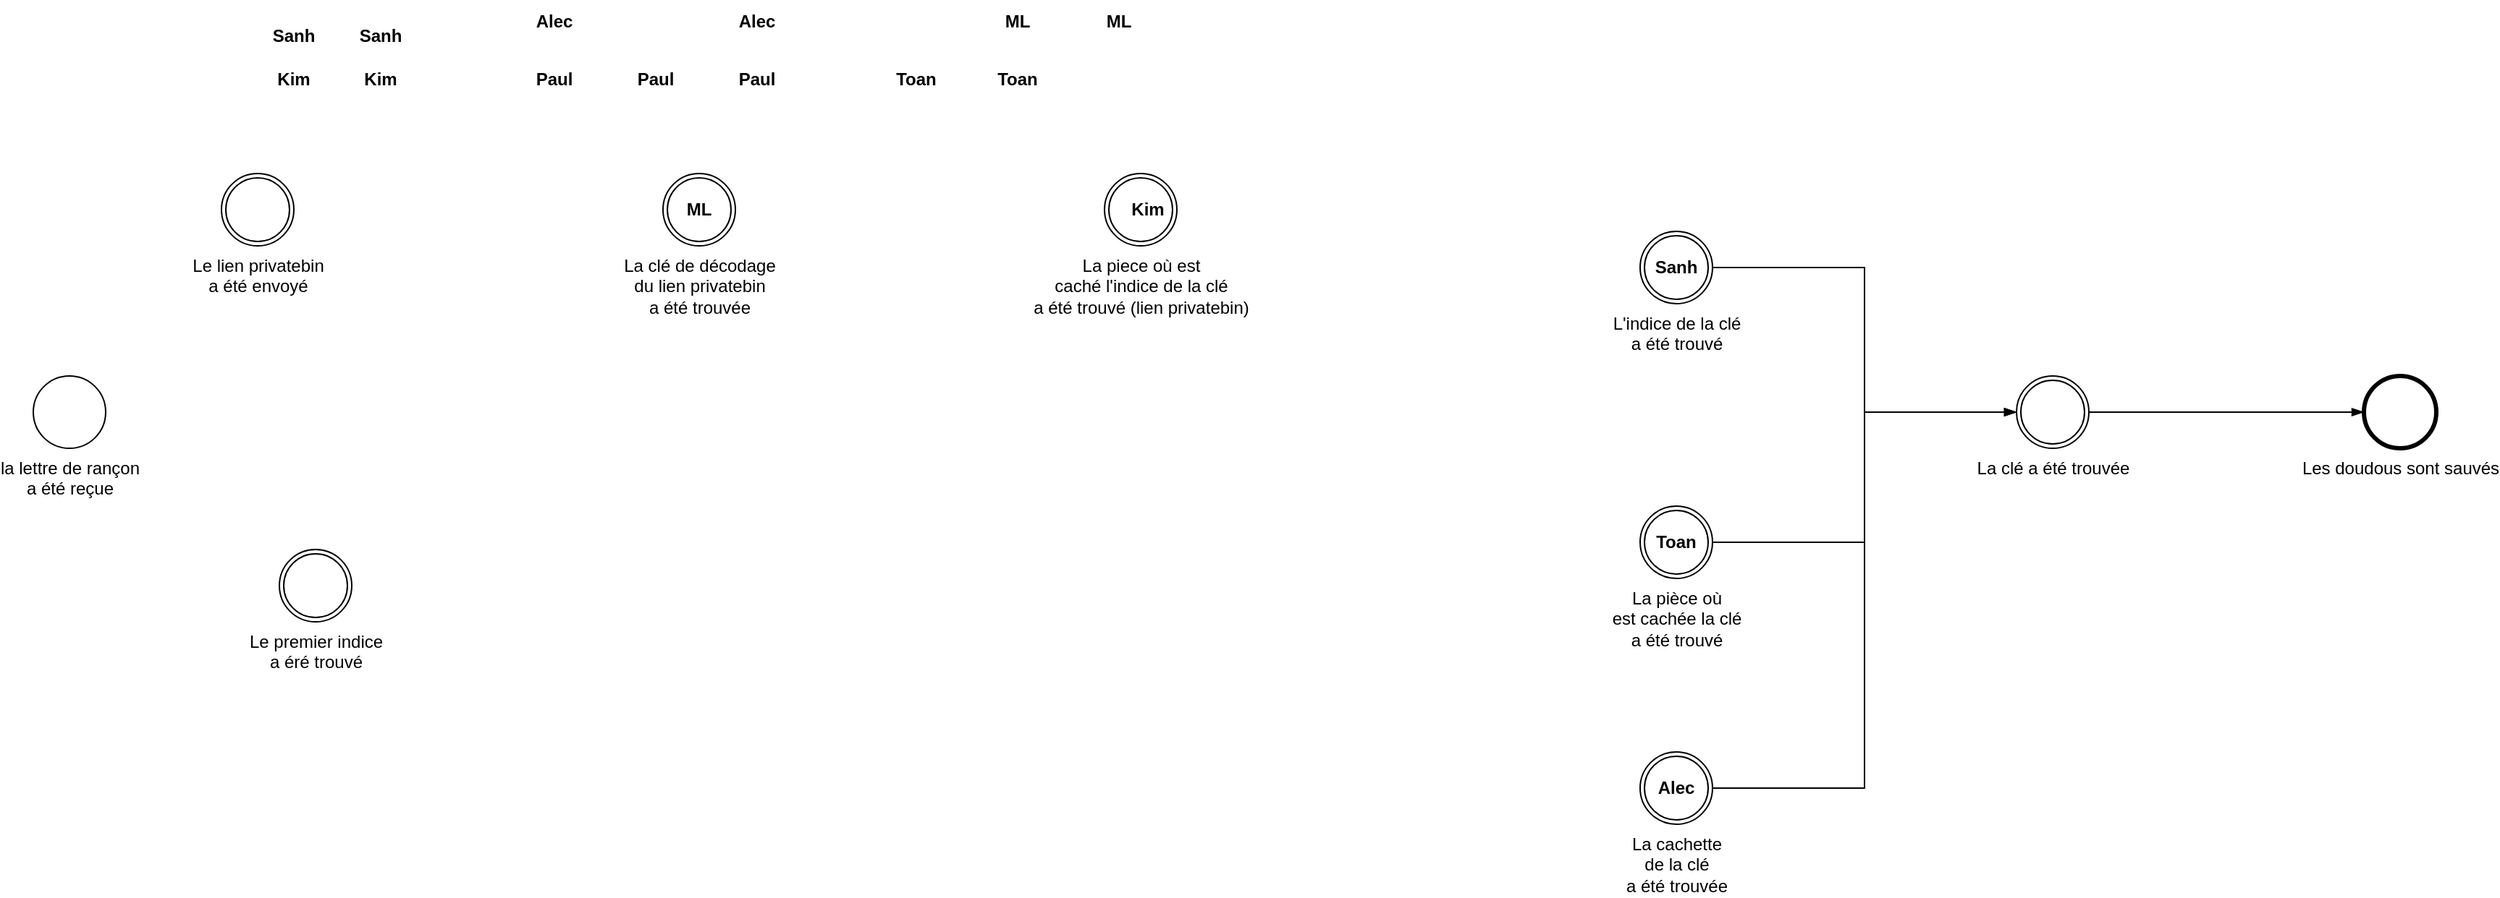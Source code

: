 <mxfile version="24.3.1" type="github" pages="2">
  <diagram name="Page-1" id="56jJ4mULuAshoVcfb5Au">
    <mxGraphModel dx="3030" dy="766" grid="1" gridSize="10" guides="1" tooltips="1" connect="1" arrows="1" fold="1" page="1" pageScale="1" pageWidth="827" pageHeight="1169" math="0" shadow="0">
      <root>
        <mxCell id="0" />
        <mxCell id="1" parent="0" />
        <mxCell id="DufB9v2PLbnMu2Wz0L8B-1" value="Les doudous sont sauvés" style="points=[[0.145,0.145,0],[0.5,0,0],[0.855,0.145,0],[1,0.5,0],[0.855,0.855,0],[0.5,1,0],[0.145,0.855,0],[0,0.5,0]];shape=mxgraph.bpmn.event;html=1;verticalLabelPosition=bottom;labelBackgroundColor=#ffffff;verticalAlign=top;align=center;perimeter=ellipsePerimeter;outlineConnect=0;aspect=fixed;outline=end;symbol=terminate2;" parent="1" vertex="1">
          <mxGeometry x="680" y="310" width="50" height="50" as="geometry" />
        </mxCell>
        <mxCell id="DufB9v2PLbnMu2Wz0L8B-2" value="La clé a été trouvée" style="points=[[0.145,0.145,0],[0.5,0,0],[0.855,0.145,0],[1,0.5,0],[0.855,0.855,0],[0.5,1,0],[0.145,0.855,0],[0,0.5,0]];shape=mxgraph.bpmn.event;html=1;verticalLabelPosition=bottom;labelBackgroundColor=#ffffff;verticalAlign=top;align=center;perimeter=ellipsePerimeter;outlineConnect=0;aspect=fixed;outline=throwing;symbol=general;" parent="1" vertex="1">
          <mxGeometry x="440" y="310" width="50" height="50" as="geometry" />
        </mxCell>
        <mxCell id="DufB9v2PLbnMu2Wz0L8B-3" value="" style="edgeStyle=elbowEdgeStyle;fontSize=12;html=1;endArrow=blockThin;endFill=1;rounded=0;entryX=0;entryY=0.5;entryDx=0;entryDy=0;entryPerimeter=0;exitX=1;exitY=0.5;exitDx=0;exitDy=0;exitPerimeter=0;" parent="1" source="DufB9v2PLbnMu2Wz0L8B-2" target="DufB9v2PLbnMu2Wz0L8B-1" edge="1">
          <mxGeometry width="160" relative="1" as="geometry">
            <mxPoint x="330" y="400" as="sourcePoint" />
            <mxPoint x="490" y="400" as="targetPoint" />
          </mxGeometry>
        </mxCell>
        <mxCell id="DufB9v2PLbnMu2Wz0L8B-4" value="&lt;div&gt;L&#39;indice de la clé&lt;/div&gt;&lt;div&gt;a été trouvé&lt;br&gt;&lt;/div&gt;" style="points=[[0.145,0.145,0],[0.5,0,0],[0.855,0.145,0],[1,0.5,0],[0.855,0.855,0],[0.5,1,0],[0.145,0.855,0],[0,0.5,0]];shape=mxgraph.bpmn.event;html=1;verticalLabelPosition=bottom;labelBackgroundColor=#ffffff;verticalAlign=top;align=center;perimeter=ellipsePerimeter;outlineConnect=0;aspect=fixed;outline=throwing;symbol=general;" parent="1" vertex="1">
          <mxGeometry x="180" y="210" width="50" height="50" as="geometry" />
        </mxCell>
        <mxCell id="DufB9v2PLbnMu2Wz0L8B-5" value="&lt;div&gt;La pièce où&lt;/div&gt;&lt;div&gt;est cachée la clé&lt;/div&gt;&lt;div&gt;a été trouvé&lt;br&gt;&lt;/div&gt;" style="points=[[0.145,0.145,0],[0.5,0,0],[0.855,0.145,0],[1,0.5,0],[0.855,0.855,0],[0.5,1,0],[0.145,0.855,0],[0,0.5,0]];shape=mxgraph.bpmn.event;html=1;verticalLabelPosition=bottom;labelBackgroundColor=#ffffff;verticalAlign=top;align=center;perimeter=ellipsePerimeter;outlineConnect=0;aspect=fixed;outline=throwing;symbol=general;" parent="1" vertex="1">
          <mxGeometry x="180" y="400" width="50" height="50" as="geometry" />
        </mxCell>
        <mxCell id="DufB9v2PLbnMu2Wz0L8B-6" value="" style="edgeStyle=elbowEdgeStyle;fontSize=12;html=1;endArrow=blockThin;endFill=1;rounded=0;entryX=0;entryY=0.5;entryDx=0;entryDy=0;entryPerimeter=0;" parent="1" source="DufB9v2PLbnMu2Wz0L8B-5" target="DufB9v2PLbnMu2Wz0L8B-2" edge="1">
          <mxGeometry width="160" relative="1" as="geometry">
            <mxPoint x="330" y="400" as="sourcePoint" />
            <mxPoint x="490" y="400" as="targetPoint" />
          </mxGeometry>
        </mxCell>
        <mxCell id="DufB9v2PLbnMu2Wz0L8B-7" value="" style="edgeStyle=elbowEdgeStyle;fontSize=12;html=1;endArrow=blockThin;endFill=1;rounded=0;exitX=1;exitY=0.5;exitDx=0;exitDy=0;exitPerimeter=0;entryX=0;entryY=0.5;entryDx=0;entryDy=0;entryPerimeter=0;" parent="1" source="DufB9v2PLbnMu2Wz0L8B-4" target="DufB9v2PLbnMu2Wz0L8B-2" edge="1">
          <mxGeometry width="160" relative="1" as="geometry">
            <mxPoint x="330" y="400" as="sourcePoint" />
            <mxPoint x="490" y="400" as="targetPoint" />
          </mxGeometry>
        </mxCell>
        <mxCell id="DufB9v2PLbnMu2Wz0L8B-8" value="&lt;div&gt;la lettre de rançon&lt;/div&gt;&lt;div&gt;a été reçue&lt;br&gt;&lt;/div&gt;" style="points=[[0.145,0.145,0],[0.5,0,0],[0.855,0.145,0],[1,0.5,0],[0.855,0.855,0],[0.5,1,0],[0.145,0.855,0],[0,0.5,0]];shape=mxgraph.bpmn.event;html=1;verticalLabelPosition=bottom;labelBackgroundColor=#ffffff;verticalAlign=top;align=center;perimeter=ellipsePerimeter;outlineConnect=0;aspect=fixed;outline=standard;symbol=general;" parent="1" vertex="1">
          <mxGeometry x="-930" y="310" width="50" height="50" as="geometry" />
        </mxCell>
        <mxCell id="DufB9v2PLbnMu2Wz0L8B-9" value="&lt;div&gt;Le lien privatebin&lt;/div&gt;&lt;div&gt;a été envoyé&lt;br&gt;&lt;/div&gt;" style="points=[[0.145,0.145,0],[0.5,0,0],[0.855,0.145,0],[1,0.5,0],[0.855,0.855,0],[0.5,1,0],[0.145,0.855,0],[0,0.5,0]];shape=mxgraph.bpmn.event;html=1;verticalLabelPosition=bottom;labelBackgroundColor=#ffffff;verticalAlign=top;align=center;perimeter=ellipsePerimeter;outlineConnect=0;aspect=fixed;outline=throwing;symbol=general;" parent="1" vertex="1">
          <mxGeometry x="-800" y="170" width="50" height="50" as="geometry" />
        </mxCell>
        <mxCell id="DufB9v2PLbnMu2Wz0L8B-10" value="&lt;div&gt;Le premier indice&lt;/div&gt;&lt;div&gt;a éré trouvé&lt;br&gt;&lt;/div&gt;" style="points=[[0.145,0.145,0],[0.5,0,0],[0.855,0.145,0],[1,0.5,0],[0.855,0.855,0],[0.5,1,0],[0.145,0.855,0],[0,0.5,0]];shape=mxgraph.bpmn.event;html=1;verticalLabelPosition=bottom;labelBackgroundColor=#ffffff;verticalAlign=top;align=center;perimeter=ellipsePerimeter;outlineConnect=0;aspect=fixed;outline=throwing;symbol=general;" parent="1" vertex="1">
          <mxGeometry x="-760" y="430" width="50" height="50" as="geometry" />
        </mxCell>
        <mxCell id="DufB9v2PLbnMu2Wz0L8B-11" value="&lt;div&gt;La cachette&lt;/div&gt;&lt;div&gt;de la clé&lt;/div&gt;&lt;div&gt;a été trouvée&lt;br&gt;&lt;/div&gt;" style="points=[[0.145,0.145,0],[0.5,0,0],[0.855,0.145,0],[1,0.5,0],[0.855,0.855,0],[0.5,1,0],[0.145,0.855,0],[0,0.5,0]];shape=mxgraph.bpmn.event;html=1;verticalLabelPosition=bottom;labelBackgroundColor=#ffffff;verticalAlign=top;align=center;perimeter=ellipsePerimeter;outlineConnect=0;aspect=fixed;outline=throwing;symbol=general;" parent="1" vertex="1">
          <mxGeometry x="180" y="570" width="50" height="50" as="geometry" />
        </mxCell>
        <mxCell id="DufB9v2PLbnMu2Wz0L8B-14" value="Sanh" style="text;html=1;strokeColor=none;fillColor=none;align=center;verticalAlign=middle;whiteSpace=wrap;rounded=0;fontStyle=1" parent="1" vertex="1">
          <mxGeometry x="175" y="220" width="60" height="30" as="geometry" />
        </mxCell>
        <mxCell id="DufB9v2PLbnMu2Wz0L8B-15" value="Sanh" style="text;html=1;strokeColor=none;fillColor=none;align=center;verticalAlign=middle;whiteSpace=wrap;rounded=0;fontStyle=1" parent="1" vertex="1">
          <mxGeometry x="-780" y="60" width="60" height="30" as="geometry" />
        </mxCell>
        <mxCell id="DufB9v2PLbnMu2Wz0L8B-16" value="Sanh" style="text;html=1;strokeColor=none;fillColor=none;align=center;verticalAlign=middle;whiteSpace=wrap;rounded=0;fontStyle=1" parent="1" vertex="1">
          <mxGeometry x="-720" y="60" width="60" height="30" as="geometry" />
        </mxCell>
        <mxCell id="DufB9v2PLbnMu2Wz0L8B-18" value="Kim" style="text;html=1;strokeColor=none;fillColor=none;align=center;verticalAlign=middle;whiteSpace=wrap;rounded=0;fontStyle=1" parent="1" vertex="1">
          <mxGeometry x="-780" y="90" width="60" height="30" as="geometry" />
        </mxCell>
        <mxCell id="DufB9v2PLbnMu2Wz0L8B-19" value="Kim" style="text;html=1;strokeColor=none;fillColor=none;align=center;verticalAlign=middle;whiteSpace=wrap;rounded=0;fontStyle=1" parent="1" vertex="1">
          <mxGeometry x="-720" y="90" width="60" height="30" as="geometry" />
        </mxCell>
        <mxCell id="DufB9v2PLbnMu2Wz0L8B-20" value="Alec" style="text;html=1;strokeColor=none;fillColor=none;align=center;verticalAlign=middle;whiteSpace=wrap;rounded=0;fontStyle=1" parent="1" vertex="1">
          <mxGeometry x="-600" y="50" width="60" height="30" as="geometry" />
        </mxCell>
        <mxCell id="DufB9v2PLbnMu2Wz0L8B-21" value="Alec" style="text;html=1;strokeColor=none;fillColor=none;align=center;verticalAlign=middle;whiteSpace=wrap;rounded=0;fontStyle=1" parent="1" vertex="1">
          <mxGeometry x="175" y="580" width="60" height="30" as="geometry" />
        </mxCell>
        <mxCell id="DufB9v2PLbnMu2Wz0L8B-22" value="Alec" style="text;html=1;strokeColor=none;fillColor=none;align=center;verticalAlign=middle;whiteSpace=wrap;rounded=0;fontStyle=1" parent="1" vertex="1">
          <mxGeometry x="-460" y="50" width="60" height="30" as="geometry" />
        </mxCell>
        <mxCell id="DufB9v2PLbnMu2Wz0L8B-23" value="Paul" style="text;html=1;strokeColor=none;fillColor=none;align=center;verticalAlign=middle;whiteSpace=wrap;rounded=0;fontStyle=1" parent="1" vertex="1">
          <mxGeometry x="-600" y="90" width="60" height="30" as="geometry" />
        </mxCell>
        <mxCell id="DufB9v2PLbnMu2Wz0L8B-24" value="Paul" style="text;html=1;strokeColor=none;fillColor=none;align=center;verticalAlign=middle;whiteSpace=wrap;rounded=0;fontStyle=1" parent="1" vertex="1">
          <mxGeometry x="-530" y="90" width="60" height="30" as="geometry" />
        </mxCell>
        <mxCell id="DufB9v2PLbnMu2Wz0L8B-25" value="Paul" style="text;html=1;strokeColor=none;fillColor=none;align=center;verticalAlign=middle;whiteSpace=wrap;rounded=0;fontStyle=1" parent="1" vertex="1">
          <mxGeometry x="-460" y="90" width="60" height="30" as="geometry" />
        </mxCell>
        <mxCell id="DufB9v2PLbnMu2Wz0L8B-27" value="ML" style="text;html=1;strokeColor=none;fillColor=none;align=center;verticalAlign=middle;whiteSpace=wrap;rounded=0;fontStyle=1" parent="1" vertex="1">
          <mxGeometry x="-280" y="50" width="60" height="30" as="geometry" />
        </mxCell>
        <mxCell id="DufB9v2PLbnMu2Wz0L8B-28" value="ML" style="text;html=1;strokeColor=none;fillColor=none;align=center;verticalAlign=middle;whiteSpace=wrap;rounded=0;fontStyle=1" parent="1" vertex="1">
          <mxGeometry x="-210" y="50" width="60" height="30" as="geometry" />
        </mxCell>
        <mxCell id="DufB9v2PLbnMu2Wz0L8B-29" value="Toan" style="text;html=1;strokeColor=none;fillColor=none;align=center;verticalAlign=middle;whiteSpace=wrap;rounded=0;fontStyle=1" parent="1" vertex="1">
          <mxGeometry x="-350" y="90" width="60" height="30" as="geometry" />
        </mxCell>
        <mxCell id="DufB9v2PLbnMu2Wz0L8B-30" value="Toan" style="text;html=1;strokeColor=none;fillColor=none;align=center;verticalAlign=middle;whiteSpace=wrap;rounded=0;fontStyle=1" parent="1" vertex="1">
          <mxGeometry x="-280" y="90" width="60" height="30" as="geometry" />
        </mxCell>
        <mxCell id="DufB9v2PLbnMu2Wz0L8B-31" value="Toan" style="text;html=1;strokeColor=none;fillColor=none;align=center;verticalAlign=middle;whiteSpace=wrap;rounded=0;fontStyle=1" parent="1" vertex="1">
          <mxGeometry x="175" y="410" width="60" height="30" as="geometry" />
        </mxCell>
        <mxCell id="DufB9v2PLbnMu2Wz0L8B-32" value="" style="edgeStyle=elbowEdgeStyle;fontSize=12;html=1;endArrow=blockThin;endFill=1;rounded=0;entryX=0;entryY=0.5;entryDx=0;entryDy=0;entryPerimeter=0;exitX=1;exitY=0.5;exitDx=0;exitDy=0;exitPerimeter=0;" parent="1" source="DufB9v2PLbnMu2Wz0L8B-11" target="DufB9v2PLbnMu2Wz0L8B-2" edge="1">
          <mxGeometry width="160" relative="1" as="geometry">
            <mxPoint x="-300" y="360" as="sourcePoint" />
            <mxPoint x="-140" y="360" as="targetPoint" />
          </mxGeometry>
        </mxCell>
        <mxCell id="DufB9v2PLbnMu2Wz0L8B-35" value="" style="group" parent="1" vertex="1" connectable="0">
          <mxGeometry x="-500" y="170" width="60" height="50" as="geometry" />
        </mxCell>
        <mxCell id="DufB9v2PLbnMu2Wz0L8B-33" value="&lt;div&gt;La clé de décodage&lt;/div&gt;&lt;div&gt;du lien privatebin&lt;/div&gt;&lt;div&gt;a été trouvée&lt;br&gt;&lt;/div&gt;" style="points=[[0.145,0.145,0],[0.5,0,0],[0.855,0.145,0],[1,0.5,0],[0.855,0.855,0],[0.5,1,0],[0.145,0.855,0],[0,0.5,0]];shape=mxgraph.bpmn.event;html=1;verticalLabelPosition=bottom;labelBackgroundColor=#ffffff;verticalAlign=top;align=center;perimeter=ellipsePerimeter;outlineConnect=0;aspect=fixed;outline=throwing;symbol=general;" parent="DufB9v2PLbnMu2Wz0L8B-35" vertex="1">
          <mxGeometry x="5" width="50" height="50" as="geometry" />
        </mxCell>
        <mxCell id="DufB9v2PLbnMu2Wz0L8B-26" value="ML" style="text;html=1;strokeColor=none;fillColor=none;align=center;verticalAlign=middle;whiteSpace=wrap;rounded=0;fontStyle=1" parent="DufB9v2PLbnMu2Wz0L8B-35" vertex="1">
          <mxGeometry y="10" width="60" height="30" as="geometry" />
        </mxCell>
        <mxCell id="DufB9v2PLbnMu2Wz0L8B-36" value="" style="group" parent="1" vertex="1" connectable="0">
          <mxGeometry x="-190" y="170" width="60" height="50" as="geometry" />
        </mxCell>
        <mxCell id="DufB9v2PLbnMu2Wz0L8B-34" value="&lt;div&gt;La piece où est &lt;br&gt;&lt;/div&gt;&lt;div&gt;caché l&#39;indice de la clé&lt;/div&gt;&lt;div&gt;a été trouvé (lien privatebin)&lt;br&gt;&lt;/div&gt;" style="points=[[0.145,0.145,0],[0.5,0,0],[0.855,0.145,0],[1,0.5,0],[0.855,0.855,0],[0.5,1,0],[0.145,0.855,0],[0,0.5,0]];shape=mxgraph.bpmn.event;html=1;verticalLabelPosition=bottom;labelBackgroundColor=#ffffff;verticalAlign=top;align=center;perimeter=ellipsePerimeter;outlineConnect=0;aspect=fixed;outline=throwing;symbol=general;" parent="DufB9v2PLbnMu2Wz0L8B-36" vertex="1">
          <mxGeometry width="50" height="50" as="geometry" />
        </mxCell>
        <mxCell id="DufB9v2PLbnMu2Wz0L8B-17" value="Kim" style="text;html=1;strokeColor=none;fillColor=none;align=center;verticalAlign=middle;whiteSpace=wrap;rounded=0;fontStyle=1" parent="DufB9v2PLbnMu2Wz0L8B-36" vertex="1">
          <mxGeometry y="10" width="60" height="30" as="geometry" />
        </mxCell>
      </root>
    </mxGraphModel>
  </diagram>
  <diagram id="BOYZAtCJnh118-DnvfDe" name="Page-2">
    <mxGraphModel dx="4316" dy="2190" grid="1" gridSize="10" guides="1" tooltips="1" connect="1" arrows="1" fold="1" page="1" pageScale="1" pageWidth="827" pageHeight="1169" math="0" shadow="0">
      <root>
        <mxCell id="0" />
        <mxCell id="1" parent="0" />
        <mxCell id="qZYsEFGh_4KWGAkuUd08-1" value="" style="group" parent="1" vertex="1" connectable="0">
          <mxGeometry x="-1640" y="180" width="260" height="150" as="geometry" />
        </mxCell>
        <mxCell id="qZYsEFGh_4KWGAkuUd08-2" value="" style="shape=internalStorage;whiteSpace=wrap;html=1;backgroundOutline=1;dx=100;dy=60;container=0;" parent="qZYsEFGh_4KWGAkuUd08-1" vertex="1">
          <mxGeometry width="260" height="150" as="geometry" />
        </mxCell>
        <mxCell id="qZYsEFGh_4KWGAkuUd08-3" value="l&#39;enveloppe de mission" style="text;html=1;strokeColor=none;fillColor=none;align=center;verticalAlign=middle;whiteSpace=wrap;rounded=0;container=0;" parent="qZYsEFGh_4KWGAkuUd08-1" vertex="1">
          <mxGeometry x="150" y="20" width="60" height="30" as="geometry" />
        </mxCell>
        <mxCell id="qZYsEFGh_4KWGAkuUd08-4" value="clé" style="text;html=1;strokeColor=none;fillColor=none;align=center;verticalAlign=middle;whiteSpace=wrap;rounded=0;container=0;fontColor=#999999;" parent="qZYsEFGh_4KWGAkuUd08-1" vertex="1">
          <mxGeometry x="20" y="20" width="60" height="30" as="geometry" />
        </mxCell>
        <mxCell id="qZYsEFGh_4KWGAkuUd08-5" value="boite aux lettres 12 allée de l&#39;orge" style="text;html=1;strokeColor=none;fillColor=none;align=center;verticalAlign=middle;whiteSpace=wrap;rounded=0;container=0;" parent="qZYsEFGh_4KWGAkuUd08-1" vertex="1">
          <mxGeometry x="20" y="90" width="60" height="30" as="geometry" />
        </mxCell>
        <mxCell id="qZYsEFGh_4KWGAkuUd08-6" value="épreuve" style="text;html=1;strokeColor=none;fillColor=none;align=center;verticalAlign=middle;whiteSpace=wrap;rounded=0;container=0;fontSize=11;fontColor=#999999;" parent="qZYsEFGh_4KWGAkuUd08-1" vertex="1">
          <mxGeometry x="120" y="80" width="120" height="50" as="geometry" />
        </mxCell>
        <mxCell id="qZYsEFGh_4KWGAkuUd08-7" value="" style="group" parent="1" vertex="1" connectable="0">
          <mxGeometry x="-1230" y="260" width="260" height="150" as="geometry" />
        </mxCell>
        <mxCell id="qZYsEFGh_4KWGAkuUd08-8" value="" style="shape=internalStorage;whiteSpace=wrap;html=1;backgroundOutline=1;dx=100;dy=60;container=0;" parent="qZYsEFGh_4KWGAkuUd08-7" vertex="1">
          <mxGeometry width="260" height="150" as="geometry" />
        </mxCell>
        <mxCell id="qZYsEFGh_4KWGAkuUd08-9" value="la tasse cars dans la cuisine où est cachée l&#39;alphabet A + cryptex 2" style="text;html=1;strokeColor=none;fillColor=none;align=center;verticalAlign=middle;whiteSpace=wrap;rounded=0;container=0;" parent="qZYsEFGh_4KWGAkuUd08-7" vertex="1">
          <mxGeometry x="110" y="17" width="140" height="30" as="geometry" />
        </mxCell>
        <mxCell id="qZYsEFGh_4KWGAkuUd08-10" value="clé" style="text;html=1;strokeColor=none;fillColor=none;align=center;verticalAlign=middle;whiteSpace=wrap;rounded=0;container=0;fontColor=#999999;" parent="qZYsEFGh_4KWGAkuUd08-7" vertex="1">
          <mxGeometry x="20" y="20" width="60" height="30" as="geometry" />
        </mxCell>
        <mxCell id="qZYsEFGh_4KWGAkuUd08-11" value="enveloppe de mission" style="text;html=1;strokeColor=none;fillColor=none;align=center;verticalAlign=middle;whiteSpace=wrap;rounded=0;container=0;" parent="qZYsEFGh_4KWGAkuUd08-7" vertex="1">
          <mxGeometry x="20" y="90" width="60" height="30" as="geometry" />
        </mxCell>
        <mxCell id="qZYsEFGh_4KWGAkuUd08-12" value="coloriage à point" style="text;html=1;strokeColor=none;fillColor=none;align=center;verticalAlign=middle;whiteSpace=wrap;rounded=0;container=0;" parent="qZYsEFGh_4KWGAkuUd08-7" vertex="1">
          <mxGeometry x="150" y="90" width="60" height="30" as="geometry" />
        </mxCell>
        <mxCell id="qZYsEFGh_4KWGAkuUd08-13" value="" style="group" parent="1" vertex="1" connectable="0">
          <mxGeometry x="-1220" y="10" width="260" height="150" as="geometry" />
        </mxCell>
        <mxCell id="qZYsEFGh_4KWGAkuUd08-14" value="" style="shape=internalStorage;whiteSpace=wrap;html=1;backgroundOutline=1;dx=100;dy=60;container=0;" parent="qZYsEFGh_4KWGAkuUd08-13" vertex="1">
          <mxGeometry width="260" height="150" as="geometry" />
        </mxCell>
        <mxCell id="qZYsEFGh_4KWGAkuUd08-15" value="lettre du kidnappeur à ses complices + cryptex 1" style="text;html=1;strokeColor=none;fillColor=none;align=center;verticalAlign=middle;whiteSpace=wrap;rounded=0;container=0;" parent="qZYsEFGh_4KWGAkuUd08-13" vertex="1">
          <mxGeometry x="110" y="16" width="140" height="30" as="geometry" />
        </mxCell>
        <mxCell id="qZYsEFGh_4KWGAkuUd08-16" value="miroir" style="text;html=1;strokeColor=none;fillColor=none;align=center;verticalAlign=middle;whiteSpace=wrap;rounded=0;container=0;" parent="qZYsEFGh_4KWGAkuUd08-13" vertex="1">
          <mxGeometry x="20" y="20" width="60" height="30" as="geometry" />
        </mxCell>
        <mxCell id="qZYsEFGh_4KWGAkuUd08-17" value="enveloppe de mission" style="text;html=1;strokeColor=none;fillColor=none;align=center;verticalAlign=middle;whiteSpace=wrap;rounded=0;container=0;" parent="qZYsEFGh_4KWGAkuUd08-13" vertex="1">
          <mxGeometry x="20" y="90" width="60" height="30" as="geometry" />
        </mxCell>
        <mxCell id="qZYsEFGh_4KWGAkuUd08-18" value="lire dans le miroir" style="text;html=1;strokeColor=none;fillColor=none;align=center;verticalAlign=middle;whiteSpace=wrap;rounded=0;container=0;" parent="qZYsEFGh_4KWGAkuUd08-13" vertex="1">
          <mxGeometry x="150" y="90" width="60" height="30" as="geometry" />
        </mxCell>
        <mxCell id="qZYsEFGh_4KWGAkuUd08-19" value="" style="group" parent="1" vertex="1" connectable="0">
          <mxGeometry x="-745" y="450" width="260" height="150" as="geometry" />
        </mxCell>
        <mxCell id="qZYsEFGh_4KWGAkuUd08-20" value="" style="shape=internalStorage;whiteSpace=wrap;html=1;backgroundOutline=1;dx=100;dy=60;container=0;" parent="qZYsEFGh_4KWGAkuUd08-19" vertex="1">
          <mxGeometry width="260" height="150" as="geometry" />
        </mxCell>
        <mxCell id="qZYsEFGh_4KWGAkuUd08-21" value="la theière hippo où est caché le plan de l&#39;étage + une bougie" style="text;html=1;strokeColor=none;fillColor=none;align=center;verticalAlign=middle;whiteSpace=wrap;rounded=0;container=0;" parent="qZYsEFGh_4KWGAkuUd08-19" vertex="1">
          <mxGeometry x="110" y="16" width="130" height="30" as="geometry" />
        </mxCell>
        <mxCell id="qZYsEFGh_4KWGAkuUd08-22" value="alphabet A" style="text;html=1;strokeColor=none;fillColor=none;align=center;verticalAlign=middle;whiteSpace=wrap;rounded=0;container=0;" parent="qZYsEFGh_4KWGAkuUd08-19" vertex="1">
          <mxGeometry x="20" y="20" width="60" height="30" as="geometry" />
        </mxCell>
        <mxCell id="qZYsEFGh_4KWGAkuUd08-23" value="enveloppe de mission" style="text;html=1;strokeColor=none;fillColor=none;align=center;verticalAlign=middle;whiteSpace=wrap;rounded=0;container=0;" parent="qZYsEFGh_4KWGAkuUd08-19" vertex="1">
          <mxGeometry x="20" y="90" width="60" height="30" as="geometry" />
        </mxCell>
        <mxCell id="qZYsEFGh_4KWGAkuUd08-24" value="décoder puis déchiffrer la devinette" style="text;html=1;strokeColor=none;fillColor=none;align=center;verticalAlign=middle;whiteSpace=wrap;rounded=0;container=0;" parent="qZYsEFGh_4KWGAkuUd08-19" vertex="1">
          <mxGeometry x="120" y="90" width="120" height="30" as="geometry" />
        </mxCell>
        <mxCell id="qZYsEFGh_4KWGAkuUd08-25" value="" style="group" parent="1" vertex="1" connectable="0">
          <mxGeometry x="-250" y="300" width="260" height="150" as="geometry" />
        </mxCell>
        <mxCell id="qZYsEFGh_4KWGAkuUd08-26" value="" style="shape=internalStorage;whiteSpace=wrap;html=1;backgroundOutline=1;dx=100;dy=60;container=0;" parent="qZYsEFGh_4KWGAkuUd08-25" vertex="1">
          <mxGeometry width="260" height="150" as="geometry" />
        </mxCell>
        <mxCell id="qZYsEFGh_4KWGAkuUd08-27" value="cryptex" style="text;html=1;strokeColor=none;fillColor=none;align=center;verticalAlign=middle;whiteSpace=wrap;rounded=0;container=0;" parent="qZYsEFGh_4KWGAkuUd08-25" vertex="1">
          <mxGeometry x="150" y="20" width="60" height="30" as="geometry" />
        </mxCell>
        <mxCell id="qZYsEFGh_4KWGAkuUd08-28" value="clé" style="text;html=1;strokeColor=none;fillColor=none;align=center;verticalAlign=middle;whiteSpace=wrap;rounded=0;container=0;fontColor=#999999;" parent="qZYsEFGh_4KWGAkuUd08-25" vertex="1">
          <mxGeometry x="20" y="20" width="60" height="30" as="geometry" />
        </mxCell>
        <mxCell id="qZYsEFGh_4KWGAkuUd08-29" value="placard à l&#39;étage" style="text;html=1;strokeColor=none;fillColor=none;align=center;verticalAlign=middle;whiteSpace=wrap;rounded=0;container=0;" parent="qZYsEFGh_4KWGAkuUd08-25" vertex="1">
          <mxGeometry x="20" y="90" width="60" height="30" as="geometry" />
        </mxCell>
        <mxCell id="qZYsEFGh_4KWGAkuUd08-30" value="révéler le plan en encre sympathique" style="text;html=1;strokeColor=none;fillColor=none;align=center;verticalAlign=middle;whiteSpace=wrap;rounded=0;container=0;" parent="qZYsEFGh_4KWGAkuUd08-25" vertex="1">
          <mxGeometry x="110" y="90" width="140" height="30" as="geometry" />
        </mxCell>
        <mxCell id="qZYsEFGh_4KWGAkuUd08-31" value="" style="group" parent="1" vertex="1" connectable="0">
          <mxGeometry x="1820" y="480" width="260" height="150" as="geometry" />
        </mxCell>
        <mxCell id="qZYsEFGh_4KWGAkuUd08-32" value="" style="shape=internalStorage;whiteSpace=wrap;html=1;backgroundOutline=1;dx=100;dy=60;container=0;" parent="qZYsEFGh_4KWGAkuUd08-31" vertex="1">
          <mxGeometry width="260" height="150" as="geometry" />
        </mxCell>
        <mxCell id="qZYsEFGh_4KWGAkuUd08-33" value="un message qui dit où est la prochaine cachette" style="text;html=1;strokeColor=none;fillColor=none;align=center;verticalAlign=middle;whiteSpace=wrap;rounded=0;container=0;" parent="qZYsEFGh_4KWGAkuUd08-31" vertex="1">
          <mxGeometry x="110" y="20" width="140" height="30" as="geometry" />
        </mxCell>
        <mxCell id="qZYsEFGh_4KWGAkuUd08-34" value="reconstituer le puzzle" style="text;html=1;strokeColor=none;fillColor=none;align=center;verticalAlign=middle;whiteSpace=wrap;rounded=0;container=0;" parent="qZYsEFGh_4KWGAkuUd08-31" vertex="1">
          <mxGeometry x="20" y="20" width="60" height="30" as="geometry" />
        </mxCell>
        <mxCell id="qZYsEFGh_4KWGAkuUd08-35" value="cachette" style="text;html=1;strokeColor=none;fillColor=none;align=center;verticalAlign=middle;whiteSpace=wrap;rounded=0;container=0;fontColor=#999999;" parent="qZYsEFGh_4KWGAkuUd08-31" vertex="1">
          <mxGeometry x="20" y="90" width="60" height="30" as="geometry" />
        </mxCell>
        <mxCell id="qZYsEFGh_4KWGAkuUd08-36" value="un puzzle avec un labyrinthe" style="text;html=1;strokeColor=none;fillColor=none;align=center;verticalAlign=middle;whiteSpace=wrap;rounded=0;container=0;" parent="qZYsEFGh_4KWGAkuUd08-31" vertex="1">
          <mxGeometry x="150" y="90" width="60" height="30" as="geometry" />
        </mxCell>
        <mxCell id="qZYsEFGh_4KWGAkuUd08-37" value="" style="group" parent="1" vertex="1" connectable="0">
          <mxGeometry x="1830" y="790" width="260" height="150" as="geometry" />
        </mxCell>
        <mxCell id="qZYsEFGh_4KWGAkuUd08-38" value="" style="shape=internalStorage;whiteSpace=wrap;html=1;backgroundOutline=1;dx=100;dy=60;container=0;" parent="qZYsEFGh_4KWGAkuUd08-37" vertex="1">
          <mxGeometry width="260" height="150" as="geometry" />
        </mxCell>
        <mxCell id="qZYsEFGh_4KWGAkuUd08-39" value="un message qui dit où est caché la clé" style="text;html=1;strokeColor=none;fillColor=none;align=center;verticalAlign=middle;whiteSpace=wrap;rounded=0;container=0;" parent="qZYsEFGh_4KWGAkuUd08-37" vertex="1">
          <mxGeometry x="110" y="20" width="140" height="30" as="geometry" />
        </mxCell>
        <mxCell id="qZYsEFGh_4KWGAkuUd08-40" value="clé" style="text;html=1;strokeColor=none;fillColor=none;align=center;verticalAlign=middle;whiteSpace=wrap;rounded=0;container=0;fontColor=#999999;" parent="qZYsEFGh_4KWGAkuUd08-37" vertex="1">
          <mxGeometry x="20" y="20" width="60" height="30" as="geometry" />
        </mxCell>
        <mxCell id="qZYsEFGh_4KWGAkuUd08-41" value="le moteur du silver champ" style="text;html=1;strokeColor=none;fillColor=none;align=center;verticalAlign=middle;whiteSpace=wrap;rounded=0;container=0;" parent="qZYsEFGh_4KWGAkuUd08-37" vertex="1">
          <mxGeometry x="20" y="90" width="60" height="30" as="geometry" />
        </mxCell>
        <mxCell id="qZYsEFGh_4KWGAkuUd08-42" value="épreuve" style="text;html=1;strokeColor=none;fillColor=none;align=center;verticalAlign=middle;whiteSpace=wrap;rounded=0;container=0;fontColor=#FF0000;" parent="qZYsEFGh_4KWGAkuUd08-37" vertex="1">
          <mxGeometry x="150" y="90" width="60" height="30" as="geometry" />
        </mxCell>
        <mxCell id="qZYsEFGh_4KWGAkuUd08-43" value="" style="group;fontColor=#000000;" parent="1" vertex="1" connectable="0">
          <mxGeometry x="2360" y="540" width="260" height="150" as="geometry" />
        </mxCell>
        <mxCell id="qZYsEFGh_4KWGAkuUd08-44" value="" style="shape=internalStorage;whiteSpace=wrap;html=1;backgroundOutline=1;dx=100;dy=60;container=0;" parent="qZYsEFGh_4KWGAkuUd08-43" vertex="1">
          <mxGeometry width="260" height="150" as="geometry" />
        </mxCell>
        <mxCell id="qZYsEFGh_4KWGAkuUd08-45" value="la clé du cadenas de la valise + début d&#39;une piste à suivre" style="text;html=1;strokeColor=none;fillColor=none;align=center;verticalAlign=middle;whiteSpace=wrap;rounded=0;container=0;" parent="qZYsEFGh_4KWGAkuUd08-43" vertex="1">
          <mxGeometry x="120" y="15" width="120" height="30" as="geometry" />
        </mxCell>
        <mxCell id="qZYsEFGh_4KWGAkuUd08-46" value="clé" style="text;html=1;strokeColor=none;fillColor=none;align=center;verticalAlign=middle;whiteSpace=wrap;rounded=0;container=0;fontColor=#999999;" parent="qZYsEFGh_4KWGAkuUd08-43" vertex="1">
          <mxGeometry x="20" y="20" width="60" height="30" as="geometry" />
        </mxCell>
        <mxCell id="qZYsEFGh_4KWGAkuUd08-47" value="un bocal dans la buanderie" style="text;html=1;strokeColor=none;fillColor=none;align=center;verticalAlign=middle;whiteSpace=wrap;rounded=0;container=0;" parent="qZYsEFGh_4KWGAkuUd08-43" vertex="1">
          <mxGeometry x="20" y="90" width="60" height="30" as="geometry" />
        </mxCell>
        <mxCell id="qZYsEFGh_4KWGAkuUd08-48" value="rassembler deux indices" style="text;html=1;strokeColor=none;fillColor=none;align=center;verticalAlign=middle;whiteSpace=wrap;rounded=0;container=0;" parent="qZYsEFGh_4KWGAkuUd08-43" vertex="1">
          <mxGeometry x="150" y="90" width="60" height="30" as="geometry" />
        </mxCell>
        <mxCell id="qZYsEFGh_4KWGAkuUd08-49" value="" style="group" parent="1" vertex="1" connectable="0">
          <mxGeometry x="-840" y="-440" width="260" height="150" as="geometry" />
        </mxCell>
        <mxCell id="qZYsEFGh_4KWGAkuUd08-50" value="" style="shape=internalStorage;whiteSpace=wrap;html=1;backgroundOutline=1;dx=100;dy=60;container=0;" parent="qZYsEFGh_4KWGAkuUd08-49" vertex="1">
          <mxGeometry width="260" height="150" as="geometry" />
        </mxCell>
        <mxCell id="qZYsEFGh_4KWGAkuUd08-51" value="cryptex 4" style="text;html=1;strokeColor=none;fillColor=none;align=center;verticalAlign=middle;whiteSpace=wrap;rounded=0;container=0;" parent="qZYsEFGh_4KWGAkuUd08-49" vertex="1">
          <mxGeometry x="150" y="20" width="60" height="30" as="geometry" />
        </mxCell>
        <mxCell id="qZYsEFGh_4KWGAkuUd08-52" value="clé" style="text;html=1;strokeColor=none;fillColor=none;align=center;verticalAlign=middle;whiteSpace=wrap;rounded=0;container=0;fontColor=#999999;" parent="qZYsEFGh_4KWGAkuUd08-49" vertex="1">
          <mxGeometry x="20" y="20" width="60" height="30" as="geometry" />
        </mxCell>
        <mxCell id="qZYsEFGh_4KWGAkuUd08-53" value="cachette" style="text;html=1;strokeColor=none;fillColor=none;align=center;verticalAlign=middle;whiteSpace=wrap;rounded=0;container=0;fontColor=#FF0000;" parent="qZYsEFGh_4KWGAkuUd08-49" vertex="1">
          <mxGeometry x="20" y="90" width="60" height="30" as="geometry" />
        </mxCell>
        <mxCell id="qZYsEFGh_4KWGAkuUd08-54" value="attrapper l&#39;araignée dans le pot" style="text;html=1;strokeColor=none;fillColor=none;align=center;verticalAlign=middle;whiteSpace=wrap;rounded=0;container=0;" parent="qZYsEFGh_4KWGAkuUd08-49" vertex="1">
          <mxGeometry x="150" y="90" width="60" height="30" as="geometry" />
        </mxCell>
        <mxCell id="qZYsEFGh_4KWGAkuUd08-55" value="" style="group" parent="1" vertex="1" connectable="0">
          <mxGeometry x="-840" y="-640" width="260" height="150" as="geometry" />
        </mxCell>
        <mxCell id="qZYsEFGh_4KWGAkuUd08-56" value="" style="shape=internalStorage;whiteSpace=wrap;html=1;backgroundOutline=1;dx=100;dy=60;container=0;" parent="qZYsEFGh_4KWGAkuUd08-55" vertex="1">
          <mxGeometry width="260" height="150" as="geometry" />
        </mxCell>
        <mxCell id="qZYsEFGh_4KWGAkuUd08-57" value="cryptex 5" style="text;html=1;strokeColor=none;fillColor=none;align=center;verticalAlign=middle;whiteSpace=wrap;rounded=0;container=0;" parent="qZYsEFGh_4KWGAkuUd08-55" vertex="1">
          <mxGeometry x="150" y="20" width="60" height="30" as="geometry" />
        </mxCell>
        <mxCell id="qZYsEFGh_4KWGAkuUd08-58" value="clé" style="text;html=1;strokeColor=none;fillColor=none;align=center;verticalAlign=middle;whiteSpace=wrap;rounded=0;container=0;" parent="qZYsEFGh_4KWGAkuUd08-55" vertex="1">
          <mxGeometry x="20" y="20" width="60" height="30" as="geometry" />
        </mxCell>
        <mxCell id="qZYsEFGh_4KWGAkuUd08-59" value="cachette" style="text;html=1;strokeColor=none;fillColor=none;align=center;verticalAlign=middle;whiteSpace=wrap;rounded=0;container=0;fontColor=#FF0000;" parent="qZYsEFGh_4KWGAkuUd08-55" vertex="1">
          <mxGeometry x="20" y="90" width="60" height="30" as="geometry" />
        </mxCell>
        <mxCell id="qZYsEFGh_4KWGAkuUd08-60" value="épreuve" style="text;html=1;strokeColor=none;fillColor=none;align=center;verticalAlign=middle;whiteSpace=wrap;rounded=0;container=0;fontColor=#FF0000;" parent="qZYsEFGh_4KWGAkuUd08-55" vertex="1">
          <mxGeometry x="150" y="90" width="60" height="30" as="geometry" />
        </mxCell>
        <mxCell id="qZYsEFGh_4KWGAkuUd08-61" value="" style="group" parent="1" vertex="1" connectable="0">
          <mxGeometry x="-840" y="-840" width="260" height="150" as="geometry" />
        </mxCell>
        <mxCell id="qZYsEFGh_4KWGAkuUd08-62" value="" style="shape=internalStorage;whiteSpace=wrap;html=1;backgroundOutline=1;dx=100;dy=60;container=0;" parent="qZYsEFGh_4KWGAkuUd08-61" vertex="1">
          <mxGeometry width="260" height="150" as="geometry" />
        </mxCell>
        <mxCell id="qZYsEFGh_4KWGAkuUd08-63" value="cryptex 6" style="text;html=1;strokeColor=none;fillColor=none;align=center;verticalAlign=middle;whiteSpace=wrap;rounded=0;container=0;" parent="qZYsEFGh_4KWGAkuUd08-61" vertex="1">
          <mxGeometry x="150" y="20" width="60" height="30" as="geometry" />
        </mxCell>
        <mxCell id="qZYsEFGh_4KWGAkuUd08-64" value="clé" style="text;html=1;strokeColor=none;fillColor=none;align=center;verticalAlign=middle;whiteSpace=wrap;rounded=0;container=0;" parent="qZYsEFGh_4KWGAkuUd08-61" vertex="1">
          <mxGeometry x="20" y="20" width="60" height="30" as="geometry" />
        </mxCell>
        <mxCell id="qZYsEFGh_4KWGAkuUd08-65" value="cachette" style="text;html=1;strokeColor=none;fillColor=none;align=center;verticalAlign=middle;whiteSpace=wrap;rounded=0;container=0;" parent="qZYsEFGh_4KWGAkuUd08-61" vertex="1">
          <mxGeometry x="20" y="90" width="60" height="30" as="geometry" />
        </mxCell>
        <mxCell id="qZYsEFGh_4KWGAkuUd08-66" value="épreuve" style="text;html=1;strokeColor=none;fillColor=none;align=center;verticalAlign=middle;whiteSpace=wrap;rounded=0;container=0;" parent="qZYsEFGh_4KWGAkuUd08-61" vertex="1">
          <mxGeometry x="150" y="90" width="60" height="30" as="geometry" />
        </mxCell>
        <mxCell id="qZYsEFGh_4KWGAkuUd08-67" value="" style="group;fillColor=#dae8fc;strokeColor=#6c8ebf;" parent="1" vertex="1" connectable="0">
          <mxGeometry x="500" y="230" width="260" height="150" as="geometry" />
        </mxCell>
        <mxCell id="qZYsEFGh_4KWGAkuUd08-68" value="" style="shape=internalStorage;whiteSpace=wrap;html=1;backgroundOutline=1;dx=100;dy=60;container=0;fillColor=#dae8fc;strokeColor=#6c8ebf;" parent="qZYsEFGh_4KWGAkuUd08-67" vertex="1">
          <mxGeometry width="260" height="150" as="geometry" />
        </mxCell>
        <mxCell id="qZYsEFGh_4KWGAkuUd08-69" value="récompense" style="text;html=1;strokeColor=none;fillColor=#dae8fc;align=center;verticalAlign=middle;whiteSpace=wrap;rounded=0;container=0;" parent="qZYsEFGh_4KWGAkuUd08-67" vertex="1">
          <mxGeometry x="150" y="20" width="60" height="30" as="geometry" />
        </mxCell>
        <mxCell id="qZYsEFGh_4KWGAkuUd08-70" value="clé" style="text;html=1;strokeColor=none;fillColor=#dae8fc;align=center;verticalAlign=middle;whiteSpace=wrap;rounded=0;container=0;" parent="qZYsEFGh_4KWGAkuUd08-67" vertex="1">
          <mxGeometry x="20" y="20" width="60" height="30" as="geometry" />
        </mxCell>
        <mxCell id="qZYsEFGh_4KWGAkuUd08-71" value="cachette" style="text;html=1;strokeColor=none;fillColor=#dae8fc;align=center;verticalAlign=middle;whiteSpace=wrap;rounded=0;container=0;" parent="qZYsEFGh_4KWGAkuUd08-67" vertex="1">
          <mxGeometry x="20" y="90" width="60" height="30" as="geometry" />
        </mxCell>
        <mxCell id="qZYsEFGh_4KWGAkuUd08-72" value="épreuve" style="text;html=1;strokeColor=none;fillColor=#dae8fc;align=center;verticalAlign=middle;whiteSpace=wrap;rounded=0;container=0;" parent="qZYsEFGh_4KWGAkuUd08-67" vertex="1">
          <mxGeometry x="150" y="90" width="60" height="30" as="geometry" />
        </mxCell>
        <mxCell id="qZYsEFGh_4KWGAkuUd08-73" value="" style="group;fontColor=#FF0000;" parent="1" vertex="1" connectable="0">
          <mxGeometry x="1490" y="-80" width="260" height="150" as="geometry" />
        </mxCell>
        <mxCell id="qZYsEFGh_4KWGAkuUd08-74" value="" style="shape=internalStorage;whiteSpace=wrap;html=1;backgroundOutline=1;dx=100;dy=60;container=0;" parent="qZYsEFGh_4KWGAkuUd08-73" vertex="1">
          <mxGeometry width="260" height="150" as="geometry" />
        </mxCell>
        <mxCell id="qZYsEFGh_4KWGAkuUd08-75" value="le puzzle à reconstituer" style="text;html=1;strokeColor=none;fillColor=none;align=center;verticalAlign=middle;whiteSpace=wrap;rounded=0;container=0;" parent="qZYsEFGh_4KWGAkuUd08-73" vertex="1">
          <mxGeometry x="150" y="20" width="60" height="30" as="geometry" />
        </mxCell>
        <mxCell id="qZYsEFGh_4KWGAkuUd08-76" value="alphabet B" style="text;html=1;strokeColor=none;fillColor=none;align=center;verticalAlign=middle;whiteSpace=wrap;rounded=0;container=0;fontColor=#000000;" parent="qZYsEFGh_4KWGAkuUd08-73" vertex="1">
          <mxGeometry x="20" y="20" width="60" height="30" as="geometry" />
        </mxCell>
        <mxCell id="qZYsEFGh_4KWGAkuUd08-77" value="le cryptex" style="text;html=1;strokeColor=none;fillColor=none;align=center;verticalAlign=middle;whiteSpace=wrap;rounded=0;container=0;fontColor=#000000;" parent="qZYsEFGh_4KWGAkuUd08-73" vertex="1">
          <mxGeometry x="20" y="90" width="60" height="30" as="geometry" />
        </mxCell>
        <mxCell id="qZYsEFGh_4KWGAkuUd08-78" value="&lt;font color=&quot;#000000&quot;&gt;message en alphabet B à décoder qui indique la cachette&lt;/font&gt;" style="text;html=1;strokeColor=none;fillColor=none;align=center;verticalAlign=middle;whiteSpace=wrap;rounded=0;container=0;fontColor=#FF0000;" parent="qZYsEFGh_4KWGAkuUd08-73" vertex="1">
          <mxGeometry x="120" y="90" width="120" height="30" as="geometry" />
        </mxCell>
        <mxCell id="qZYsEFGh_4KWGAkuUd08-79" value="" style="group;fontColor=#999999;" parent="1" vertex="1" connectable="0">
          <mxGeometry x="2910" y="530" width="260" height="150" as="geometry" />
        </mxCell>
        <mxCell id="qZYsEFGh_4KWGAkuUd08-80" value="" style="shape=internalStorage;whiteSpace=wrap;html=1;backgroundOutline=1;dx=100;dy=60;container=0;" parent="qZYsEFGh_4KWGAkuUd08-79" vertex="1">
          <mxGeometry width="260" height="150" as="geometry" />
        </mxCell>
        <mxCell id="qZYsEFGh_4KWGAkuUd08-81" value="la valise" style="text;html=1;strokeColor=none;fillColor=none;align=center;verticalAlign=middle;whiteSpace=wrap;rounded=0;container=0;" parent="qZYsEFGh_4KWGAkuUd08-79" vertex="1">
          <mxGeometry x="150" y="20" width="60" height="30" as="geometry" />
        </mxCell>
        <mxCell id="qZYsEFGh_4KWGAkuUd08-82" value="clé" style="text;html=1;strokeColor=none;fillColor=none;align=center;verticalAlign=middle;whiteSpace=wrap;rounded=0;container=0;fontColor=#999999;" parent="qZYsEFGh_4KWGAkuUd08-79" vertex="1">
          <mxGeometry x="20" y="20" width="60" height="30" as="geometry" />
        </mxCell>
        <mxCell id="qZYsEFGh_4KWGAkuUd08-83" value="sdb tout en haut" style="text;html=1;strokeColor=none;fillColor=none;align=center;verticalAlign=middle;whiteSpace=wrap;rounded=0;container=0;" parent="qZYsEFGh_4KWGAkuUd08-79" vertex="1">
          <mxGeometry x="20" y="90" width="60" height="30" as="geometry" />
        </mxCell>
        <mxCell id="qZYsEFGh_4KWGAkuUd08-84" value="suivre une piste" style="text;html=1;strokeColor=none;fillColor=none;align=center;verticalAlign=middle;whiteSpace=wrap;rounded=0;container=0;" parent="qZYsEFGh_4KWGAkuUd08-79" vertex="1">
          <mxGeometry x="150" y="90" width="60" height="30" as="geometry" />
        </mxCell>
        <mxCell id="qZYsEFGh_4KWGAkuUd08-85" value="" style="group" parent="1" vertex="1" connectable="0">
          <mxGeometry x="170" y="-370" width="260" height="150" as="geometry" />
        </mxCell>
        <mxCell id="qZYsEFGh_4KWGAkuUd08-86" value="" style="shape=internalStorage;whiteSpace=wrap;html=1;backgroundOutline=1;dx=100;dy=60;container=0;" parent="qZYsEFGh_4KWGAkuUd08-85" vertex="1">
          <mxGeometry width="260" height="150" as="geometry" />
        </mxCell>
        <mxCell id="qZYsEFGh_4KWGAkuUd08-87" value="message en alphabet B" style="text;html=1;strokeColor=none;fillColor=none;align=center;verticalAlign=middle;whiteSpace=wrap;rounded=0;container=0;fontColor=#000000;" parent="qZYsEFGh_4KWGAkuUd08-85" vertex="1">
          <mxGeometry x="150" y="17" width="60" height="30" as="geometry" />
        </mxCell>
        <mxCell id="qZYsEFGh_4KWGAkuUd08-88" value="le mot de passe du cryptex" style="text;html=1;strokeColor=none;fillColor=none;align=center;verticalAlign=middle;whiteSpace=wrap;rounded=0;container=0;" parent="qZYsEFGh_4KWGAkuUd08-85" vertex="1">
          <mxGeometry x="20" y="15" width="60" height="30" as="geometry" />
        </mxCell>
        <mxCell id="qZYsEFGh_4KWGAkuUd08-89" value="cachette" style="text;html=1;strokeColor=none;fillColor=none;align=center;verticalAlign=middle;whiteSpace=wrap;rounded=0;container=0;" parent="qZYsEFGh_4KWGAkuUd08-85" vertex="1">
          <mxGeometry x="20" y="90" width="60" height="30" as="geometry" />
        </mxCell>
        <mxCell id="qZYsEFGh_4KWGAkuUd08-90" value="ouvrir le cryptex" style="text;html=1;strokeColor=none;fillColor=none;align=center;verticalAlign=middle;whiteSpace=wrap;rounded=0;container=0;" parent="qZYsEFGh_4KWGAkuUd08-85" vertex="1">
          <mxGeometry x="150" y="90" width="60" height="30" as="geometry" />
        </mxCell>
        <mxCell id="qZYsEFGh_4KWGAkuUd08-91" value="" style="group" parent="1" vertex="1" connectable="0">
          <mxGeometry x="750" y="530" width="260" height="150" as="geometry" />
        </mxCell>
        <mxCell id="qZYsEFGh_4KWGAkuUd08-92" value="" style="shape=internalStorage;whiteSpace=wrap;html=1;backgroundOutline=1;dx=100;dy=60;container=0;" parent="qZYsEFGh_4KWGAkuUd08-91" vertex="1">
          <mxGeometry width="260" height="150" as="geometry" />
        </mxCell>
        <mxCell id="qZYsEFGh_4KWGAkuUd08-93" value="récompense" style="text;html=1;strokeColor=none;fillColor=none;align=center;verticalAlign=middle;whiteSpace=wrap;rounded=0;container=0;fontColor=#FF0000;" parent="qZYsEFGh_4KWGAkuUd08-91" vertex="1">
          <mxGeometry x="150" y="20" width="60" height="30" as="geometry" />
        </mxCell>
        <mxCell id="qZYsEFGh_4KWGAkuUd08-94" value="mot de passe privatebin" style="text;html=1;strokeColor=none;fillColor=none;align=center;verticalAlign=middle;whiteSpace=wrap;rounded=0;container=0;" parent="qZYsEFGh_4KWGAkuUd08-91" vertex="1">
          <mxGeometry x="20" y="16" width="60" height="30" as="geometry" />
        </mxCell>
        <mxCell id="qZYsEFGh_4KWGAkuUd08-95" value="lien private bin caché derrière un QR code" style="text;html=1;strokeColor=none;fillColor=none;align=center;verticalAlign=middle;whiteSpace=wrap;rounded=0;container=0;" parent="qZYsEFGh_4KWGAkuUd08-91" vertex="1">
          <mxGeometry x="10" y="90" width="80" height="30" as="geometry" />
        </mxCell>
        <mxCell id="qZYsEFGh_4KWGAkuUd08-96" value="retrouver le mot de passe" style="text;html=1;strokeColor=none;fillColor=none;align=center;verticalAlign=middle;whiteSpace=wrap;rounded=0;container=0;" parent="qZYsEFGh_4KWGAkuUd08-91" vertex="1">
          <mxGeometry x="150" y="90" width="60" height="30" as="geometry" />
        </mxCell>
        <mxCell id="qZYsEFGh_4KWGAkuUd08-97" value="" style="group" parent="1" vertex="1" connectable="0">
          <mxGeometry x="690" y="-584" width="260" height="150" as="geometry" />
        </mxCell>
        <mxCell id="qZYsEFGh_4KWGAkuUd08-98" value="" style="shape=internalStorage;whiteSpace=wrap;html=1;backgroundOutline=1;dx=100;dy=60;container=0;" parent="qZYsEFGh_4KWGAkuUd08-97" vertex="1">
          <mxGeometry width="260" height="150" as="geometry" />
        </mxCell>
        <mxCell id="qZYsEFGh_4KWGAkuUd08-99" value="alphabet B" style="text;html=1;strokeColor=none;fillColor=none;align=center;verticalAlign=middle;whiteSpace=wrap;rounded=0;container=0;" parent="qZYsEFGh_4KWGAkuUd08-97" vertex="1">
          <mxGeometry x="150" y="20" width="60" height="30" as="geometry" />
        </mxCell>
        <mxCell id="qZYsEFGh_4KWGAkuUd08-100" value="clé" style="text;html=1;strokeColor=none;fillColor=none;align=center;verticalAlign=middle;whiteSpace=wrap;rounded=0;container=0;" parent="qZYsEFGh_4KWGAkuUd08-97" vertex="1">
          <mxGeometry x="20" y="20" width="60" height="30" as="geometry" />
        </mxCell>
        <mxCell id="qZYsEFGh_4KWGAkuUd08-101" value="cachette" style="text;html=1;strokeColor=none;fillColor=none;align=center;verticalAlign=middle;whiteSpace=wrap;rounded=0;container=0;" parent="qZYsEFGh_4KWGAkuUd08-97" vertex="1">
          <mxGeometry x="20" y="90" width="60" height="30" as="geometry" />
        </mxCell>
        <mxCell id="qZYsEFGh_4KWGAkuUd08-102" value="épreuve" style="text;html=1;strokeColor=none;fillColor=none;align=center;verticalAlign=middle;whiteSpace=wrap;rounded=0;container=0;" parent="qZYsEFGh_4KWGAkuUd08-97" vertex="1">
          <mxGeometry x="150" y="90" width="60" height="30" as="geometry" />
        </mxCell>
        <mxCell id="qZYsEFGh_4KWGAkuUd08-103" value="" style="group" parent="1" vertex="1" connectable="0">
          <mxGeometry x="-840" y="-240" width="260" height="150" as="geometry" />
        </mxCell>
        <mxCell id="qZYsEFGh_4KWGAkuUd08-104" value="" style="shape=internalStorage;whiteSpace=wrap;html=1;backgroundOutline=1;dx=100;dy=60;container=0;" parent="qZYsEFGh_4KWGAkuUd08-103" vertex="1">
          <mxGeometry width="260" height="150" as="geometry" />
        </mxCell>
        <mxCell id="qZYsEFGh_4KWGAkuUd08-105" value="trampoline où sont cachés cryptex 3 +&amp;nbsp;" style="text;html=1;strokeColor=none;fillColor=none;align=center;verticalAlign=middle;whiteSpace=wrap;rounded=0;container=0;" parent="qZYsEFGh_4KWGAkuUd08-103" vertex="1">
          <mxGeometry x="120" y="17" width="120" height="30" as="geometry" />
        </mxCell>
        <mxCell id="qZYsEFGh_4KWGAkuUd08-106" value="clé" style="text;html=1;strokeColor=none;fillColor=none;align=center;verticalAlign=middle;whiteSpace=wrap;rounded=0;container=0;fontColor=#999999;" parent="qZYsEFGh_4KWGAkuUd08-103" vertex="1">
          <mxGeometry x="20" y="20" width="60" height="30" as="geometry" />
        </mxCell>
        <mxCell id="qZYsEFGh_4KWGAkuUd08-107" value="cachette" style="text;html=1;strokeColor=none;fillColor=none;align=center;verticalAlign=middle;whiteSpace=wrap;rounded=0;container=0;fontColor=#FF0000;" parent="qZYsEFGh_4KWGAkuUd08-103" vertex="1">
          <mxGeometry x="20" y="90" width="60" height="30" as="geometry" />
        </mxCell>
        <mxCell id="qZYsEFGh_4KWGAkuUd08-108" value="dessin à point" style="text;html=1;strokeColor=none;fillColor=none;align=center;verticalAlign=middle;whiteSpace=wrap;rounded=0;container=0;" parent="qZYsEFGh_4KWGAkuUd08-103" vertex="1">
          <mxGeometry x="150" y="90" width="60" height="30" as="geometry" />
        </mxCell>
        <mxCell id="qZYsEFGh_4KWGAkuUd08-109" value="" style="endArrow=classic;html=1;rounded=0;" parent="1" source="qZYsEFGh_4KWGAkuUd08-2" target="qZYsEFGh_4KWGAkuUd08-8" edge="1">
          <mxGeometry width="50" height="50" relative="1" as="geometry">
            <mxPoint x="-1210" y="270" as="sourcePoint" />
            <mxPoint x="-1160" y="220" as="targetPoint" />
          </mxGeometry>
        </mxCell>
        <mxCell id="qZYsEFGh_4KWGAkuUd08-110" value="" style="endArrow=classic;html=1;rounded=0;" parent="1" source="qZYsEFGh_4KWGAkuUd08-2" target="qZYsEFGh_4KWGAkuUd08-14" edge="1">
          <mxGeometry width="50" height="50" relative="1" as="geometry">
            <mxPoint x="-1240" y="300" as="sourcePoint" />
            <mxPoint x="-1190" y="250" as="targetPoint" />
          </mxGeometry>
        </mxCell>
        <mxCell id="qZYsEFGh_4KWGAkuUd08-113" value="" style="endArrow=classic;html=1;curved=1;" parent="1" source="qZYsEFGh_4KWGAkuUd08-2" target="qZYsEFGh_4KWGAkuUd08-20" edge="1">
          <mxGeometry width="50" height="50" relative="1" as="geometry">
            <mxPoint x="-1180" y="450" as="sourcePoint" />
            <mxPoint x="-1130" y="400" as="targetPoint" />
            <Array as="points">
              <mxPoint x="-1180" y="650" />
            </Array>
          </mxGeometry>
        </mxCell>
        <mxCell id="qZYsEFGh_4KWGAkuUd08-114" value="" style="endArrow=classic;html=1;rounded=0;" parent="1" source="qZYsEFGh_4KWGAkuUd08-20" target="qZYsEFGh_4KWGAkuUd08-26" edge="1">
          <mxGeometry width="50" height="50" relative="1" as="geometry">
            <mxPoint x="-165" y="600" as="sourcePoint" />
            <mxPoint x="-115" y="550" as="targetPoint" />
          </mxGeometry>
        </mxCell>
        <mxCell id="qZYsEFGh_4KWGAkuUd08-115" value="des indices sont cachés&lt;br&gt;à la place du thé ou du café&lt;br&gt;dans ma tête rose" style="text;html=1;align=center;verticalAlign=middle;resizable=0;points=[];autosize=1;strokeColor=none;fillColor=none;" parent="1" vertex="1">
          <mxGeometry x="-655" y="620" width="170" height="60" as="geometry" />
        </mxCell>
        <mxCell id="qZYsEFGh_4KWGAkuUd08-116" value="" style="endArrow=none;dashed=1;html=1;dashPattern=1 3;strokeWidth=2;rounded=0;" parent="1" source="qZYsEFGh_4KWGAkuUd08-115" target="qZYsEFGh_4KWGAkuUd08-24" edge="1">
          <mxGeometry width="50" height="50" relative="1" as="geometry">
            <mxPoint x="-285" y="490" as="sourcePoint" />
            <mxPoint x="-235" y="440" as="targetPoint" />
          </mxGeometry>
        </mxCell>
        <mxCell id="qZYsEFGh_4KWGAkuUd08-117" value="une photo des doudous ligotés" style="text;html=1;align=center;verticalAlign=middle;resizable=0;points=[];autosize=1;strokeColor=none;fillColor=none;" parent="1" vertex="1">
          <mxGeometry x="-830" y="718" width="190" height="30" as="geometry" />
        </mxCell>
        <mxCell id="qZYsEFGh_4KWGAkuUd08-118" value="" style="endArrow=none;dashed=1;html=1;dashPattern=1 3;strokeWidth=2;rounded=0;" parent="1" source="qZYsEFGh_4KWGAkuUd08-117" target="qZYsEFGh_4KWGAkuUd08-23" edge="1">
          <mxGeometry width="50" height="50" relative="1" as="geometry">
            <mxPoint x="-635" y="610" as="sourcePoint" />
            <mxPoint x="-585" y="560" as="targetPoint" />
          </mxGeometry>
        </mxCell>
        <mxCell id="qZYsEFGh_4KWGAkuUd08-119" value="Dans un bocal caché dans @" style="text;html=1;align=center;verticalAlign=middle;resizable=0;points=[];autosize=1;strokeColor=none;fillColor=none;" parent="1" vertex="1">
          <mxGeometry x="1920" y="410" width="180" height="30" as="geometry" />
        </mxCell>
        <mxCell id="qZYsEFGh_4KWGAkuUd08-120" value="" style="endArrow=none;dashed=1;html=1;dashPattern=1 3;strokeWidth=2;rounded=0;" parent="1" source="qZYsEFGh_4KWGAkuUd08-33" target="qZYsEFGh_4KWGAkuUd08-119" edge="1">
          <mxGeometry width="50" height="50" relative="1" as="geometry">
            <mxPoint x="2090" y="720" as="sourcePoint" />
            <mxPoint x="2140" y="670" as="targetPoint" />
          </mxGeometry>
        </mxCell>
        <mxCell id="qZYsEFGh_4KWGAkuUd08-121" value="@ = buanderie" style="text;html=1;align=center;verticalAlign=middle;resizable=0;points=[];autosize=1;strokeColor=none;fillColor=none;" parent="1" vertex="1">
          <mxGeometry x="1960" y="730" width="100" height="30" as="geometry" />
        </mxCell>
        <mxCell id="qZYsEFGh_4KWGAkuUd08-122" value="" style="endArrow=none;dashed=1;html=1;dashPattern=1 3;strokeWidth=2;rounded=0;" parent="1" source="qZYsEFGh_4KWGAkuUd08-39" target="qZYsEFGh_4KWGAkuUd08-121" edge="1">
          <mxGeometry width="50" height="50" relative="1" as="geometry">
            <mxPoint x="1640" y="960" as="sourcePoint" />
            <mxPoint x="1690" y="910" as="targetPoint" />
          </mxGeometry>
        </mxCell>
        <mxCell id="qZYsEFGh_4KWGAkuUd08-123" value="" style="endArrow=classic;html=1;rounded=0;" parent="1" source="qZYsEFGh_4KWGAkuUd08-32" target="qZYsEFGh_4KWGAkuUd08-44" edge="1">
          <mxGeometry width="50" height="50" relative="1" as="geometry">
            <mxPoint x="1860" y="620" as="sourcePoint" />
            <mxPoint x="2330" y="450" as="targetPoint" />
          </mxGeometry>
        </mxCell>
        <mxCell id="qZYsEFGh_4KWGAkuUd08-124" value="" style="endArrow=classic;html=1;rounded=0;" parent="1" source="qZYsEFGh_4KWGAkuUd08-38" target="qZYsEFGh_4KWGAkuUd08-44" edge="1">
          <mxGeometry width="50" height="50" relative="1" as="geometry">
            <mxPoint x="1860" y="620" as="sourcePoint" />
            <mxPoint x="1910" y="570" as="targetPoint" />
          </mxGeometry>
        </mxCell>
        <mxCell id="qZYsEFGh_4KWGAkuUd08-125" value="" style="endArrow=classic;html=1;rounded=0;" parent="1" source="qZYsEFGh_4KWGAkuUd08-26" target="qZYsEFGh_4KWGAkuUd08-86" edge="1">
          <mxGeometry width="50" height="50" relative="1" as="geometry">
            <mxPoint x="245" y="640" as="sourcePoint" />
            <mxPoint x="295" y="590" as="targetPoint" />
          </mxGeometry>
        </mxCell>
        <mxCell id="qZYsEFGh_4KWGAkuUd08-126" value="" style="endArrow=classic;html=1;rounded=0;entryX=0.25;entryY=0;entryDx=0;entryDy=0;" parent="1" source="qZYsEFGh_4KWGAkuUd08-8" target="qZYsEFGh_4KWGAkuUd08-22" edge="1">
          <mxGeometry width="50" height="50" relative="1" as="geometry">
            <mxPoint x="-420" y="640" as="sourcePoint" />
            <mxPoint x="-370" y="590" as="targetPoint" />
          </mxGeometry>
        </mxCell>
        <mxCell id="FIGG31l7H3U1_fLeMMqY-1" value="" style="endArrow=classic;html=1;entryX=0.75;entryY=1;entryDx=0;entryDy=0;curved=1;exitX=0.25;exitY=1;exitDx=0;exitDy=0;" parent="1" source="qZYsEFGh_4KWGAkuUd08-44" target="qZYsEFGh_4KWGAkuUd08-80" edge="1">
          <mxGeometry width="50" height="50" relative="1" as="geometry">
            <mxPoint x="2490" y="760" as="sourcePoint" />
            <mxPoint x="2690" y="450" as="targetPoint" />
            <Array as="points">
              <mxPoint x="2830" y="890" />
            </Array>
          </mxGeometry>
        </mxCell>
        <mxCell id="FIGG31l7H3U1_fLeMMqY-2" value="" style="endArrow=classic;html=1;rounded=0;exitX=1;exitY=0.25;exitDx=0;exitDy=0;" parent="1" source="qZYsEFGh_4KWGAkuUd08-74" target="qZYsEFGh_4KWGAkuUd08-32" edge="1">
          <mxGeometry width="50" height="50" relative="1" as="geometry">
            <mxPoint x="1860" y="630" as="sourcePoint" />
            <mxPoint x="1910" y="580" as="targetPoint" />
          </mxGeometry>
        </mxCell>
        <mxCell id="FIGG31l7H3U1_fLeMMqY-3" value="" style="group" parent="1" vertex="1" connectable="0">
          <mxGeometry x="900" y="240" width="260" height="150" as="geometry" />
        </mxCell>
        <mxCell id="FIGG31l7H3U1_fLeMMqY-4" value="" style="shape=internalStorage;whiteSpace=wrap;html=1;backgroundOutline=1;dx=100;dy=60;container=0;" parent="FIGG31l7H3U1_fLeMMqY-3" vertex="1">
          <mxGeometry width="260" height="150" as="geometry" />
        </mxCell>
        <mxCell id="FIGG31l7H3U1_fLeMMqY-5" value="récompense" style="text;html=1;strokeColor=none;fillColor=none;align=center;verticalAlign=middle;whiteSpace=wrap;rounded=0;container=0;" parent="FIGG31l7H3U1_fLeMMqY-3" vertex="1">
          <mxGeometry x="150" y="20" width="60" height="30" as="geometry" />
        </mxCell>
        <mxCell id="FIGG31l7H3U1_fLeMMqY-6" value="clé" style="text;html=1;strokeColor=none;fillColor=none;align=center;verticalAlign=middle;whiteSpace=wrap;rounded=0;container=0;" parent="FIGG31l7H3U1_fLeMMqY-3" vertex="1">
          <mxGeometry x="20" y="20" width="60" height="30" as="geometry" />
        </mxCell>
        <mxCell id="FIGG31l7H3U1_fLeMMqY-7" value="cachette" style="text;html=1;strokeColor=none;fillColor=none;align=center;verticalAlign=middle;whiteSpace=wrap;rounded=0;container=0;" parent="FIGG31l7H3U1_fLeMMqY-3" vertex="1">
          <mxGeometry x="20" y="90" width="60" height="30" as="geometry" />
        </mxCell>
        <mxCell id="FIGG31l7H3U1_fLeMMqY-8" value="épreuve" style="text;html=1;strokeColor=none;fillColor=none;align=center;verticalAlign=middle;whiteSpace=wrap;rounded=0;container=0;" parent="FIGG31l7H3U1_fLeMMqY-3" vertex="1">
          <mxGeometry x="150" y="90" width="60" height="30" as="geometry" />
        </mxCell>
        <mxCell id="FIGG31l7H3U1_fLeMMqY-9" value="" style="group" parent="1" vertex="1" connectable="0">
          <mxGeometry x="370" y="-50" width="260" height="150" as="geometry" />
        </mxCell>
        <mxCell id="FIGG31l7H3U1_fLeMMqY-10" value="" style="shape=internalStorage;whiteSpace=wrap;html=1;backgroundOutline=1;dx=100;dy=60;container=0;" parent="FIGG31l7H3U1_fLeMMqY-9" vertex="1">
          <mxGeometry width="260" height="150" as="geometry" />
        </mxCell>
        <mxCell id="FIGG31l7H3U1_fLeMMqY-11" value="récompense" style="text;html=1;strokeColor=none;fillColor=none;align=center;verticalAlign=middle;whiteSpace=wrap;rounded=0;container=0;" parent="FIGG31l7H3U1_fLeMMqY-9" vertex="1">
          <mxGeometry x="150" y="20" width="60" height="30" as="geometry" />
        </mxCell>
        <mxCell id="FIGG31l7H3U1_fLeMMqY-12" value="clé" style="text;html=1;strokeColor=none;fillColor=none;align=center;verticalAlign=middle;whiteSpace=wrap;rounded=0;container=0;" parent="FIGG31l7H3U1_fLeMMqY-9" vertex="1">
          <mxGeometry x="20" y="20" width="60" height="30" as="geometry" />
        </mxCell>
        <mxCell id="FIGG31l7H3U1_fLeMMqY-13" value="cachette" style="text;html=1;strokeColor=none;fillColor=none;align=center;verticalAlign=middle;whiteSpace=wrap;rounded=0;container=0;" parent="FIGG31l7H3U1_fLeMMqY-9" vertex="1">
          <mxGeometry x="20" y="90" width="60" height="30" as="geometry" />
        </mxCell>
        <mxCell id="FIGG31l7H3U1_fLeMMqY-14" value="épreuve" style="text;html=1;strokeColor=none;fillColor=none;align=center;verticalAlign=middle;whiteSpace=wrap;rounded=0;container=0;" parent="FIGG31l7H3U1_fLeMMqY-9" vertex="1">
          <mxGeometry x="150" y="90" width="60" height="30" as="geometry" />
        </mxCell>
        <mxCell id="FIGG31l7H3U1_fLeMMqY-15" value="" style="endArrow=classic;html=1;rounded=0;exitX=1;exitY=0.25;exitDx=0;exitDy=0;entryX=0;entryY=0.25;entryDx=0;entryDy=0;" parent="1" source="qZYsEFGh_4KWGAkuUd08-8" target="qZYsEFGh_4KWGAkuUd08-86" edge="1">
          <mxGeometry width="50" height="50" relative="1" as="geometry">
            <mxPoint x="-120" y="30" as="sourcePoint" />
            <mxPoint x="-70" y="-20" as="targetPoint" />
          </mxGeometry>
        </mxCell>
        <mxCell id="FIGG31l7H3U1_fLeMMqY-16" value="" style="endArrow=classic;html=1;rounded=0;exitX=1;exitY=0.25;exitDx=0;exitDy=0;entryX=0;entryY=0.25;entryDx=0;entryDy=0;" parent="1" source="qZYsEFGh_4KWGAkuUd08-14" target="qZYsEFGh_4KWGAkuUd08-86" edge="1">
          <mxGeometry width="50" height="50" relative="1" as="geometry">
            <mxPoint x="-120" y="30" as="sourcePoint" />
            <mxPoint x="-70" y="-20" as="targetPoint" />
          </mxGeometry>
        </mxCell>
        <mxCell id="FIGG31l7H3U1_fLeMMqY-17" value="" style="endArrow=classic;html=1;rounded=0;exitX=1;exitY=0.25;exitDx=0;exitDy=0;entryX=0;entryY=0.25;entryDx=0;entryDy=0;" parent="1" source="qZYsEFGh_4KWGAkuUd08-104" target="qZYsEFGh_4KWGAkuUd08-86" edge="1">
          <mxGeometry width="50" height="50" relative="1" as="geometry">
            <mxPoint x="-120" y="30" as="sourcePoint" />
            <mxPoint x="-70" y="-20" as="targetPoint" />
          </mxGeometry>
        </mxCell>
        <mxCell id="FIGG31l7H3U1_fLeMMqY-18" value="" style="endArrow=classic;html=1;rounded=0;exitX=1;exitY=0.25;exitDx=0;exitDy=0;entryX=0;entryY=0.25;entryDx=0;entryDy=0;" parent="1" source="qZYsEFGh_4KWGAkuUd08-50" target="qZYsEFGh_4KWGAkuUd08-86" edge="1">
          <mxGeometry width="50" height="50" relative="1" as="geometry">
            <mxPoint x="-120" y="-440" as="sourcePoint" />
            <mxPoint x="-70" y="-490" as="targetPoint" />
          </mxGeometry>
        </mxCell>
        <mxCell id="FIGG31l7H3U1_fLeMMqY-19" value="" style="endArrow=classic;html=1;rounded=0;exitX=1;exitY=0.25;exitDx=0;exitDy=0;entryX=0;entryY=0.25;entryDx=0;entryDy=0;" parent="1" source="qZYsEFGh_4KWGAkuUd08-56" target="qZYsEFGh_4KWGAkuUd08-86" edge="1">
          <mxGeometry width="50" height="50" relative="1" as="geometry">
            <mxPoint x="-120" y="-440" as="sourcePoint" />
            <mxPoint x="-70" y="-490" as="targetPoint" />
          </mxGeometry>
        </mxCell>
        <mxCell id="FIGG31l7H3U1_fLeMMqY-20" value="" style="endArrow=classic;html=1;rounded=0;exitX=1;exitY=0.25;exitDx=0;exitDy=0;entryX=0;entryY=0.25;entryDx=0;entryDy=0;" parent="1" source="qZYsEFGh_4KWGAkuUd08-62" target="qZYsEFGh_4KWGAkuUd08-86" edge="1">
          <mxGeometry width="50" height="50" relative="1" as="geometry">
            <mxPoint x="-120" y="-440" as="sourcePoint" />
            <mxPoint x="-70" y="-490" as="targetPoint" />
          </mxGeometry>
        </mxCell>
        <mxCell id="FIGG31l7H3U1_fLeMMqY-21" value="" style="endArrow=classic;html=1;rounded=0;exitX=1;exitY=0.25;exitDx=0;exitDy=0;entryX=0;entryY=0.75;entryDx=0;entryDy=0;" parent="1" source="qZYsEFGh_4KWGAkuUd08-86" target="qZYsEFGh_4KWGAkuUd08-74" edge="1">
          <mxGeometry width="50" height="50" relative="1" as="geometry">
            <mxPoint x="860" y="90" as="sourcePoint" />
            <mxPoint x="910" y="40" as="targetPoint" />
          </mxGeometry>
        </mxCell>
        <mxCell id="FIGG31l7H3U1_fLeMMqY-22" value="" style="endArrow=classic;html=1;rounded=0;exitX=1;exitY=0.25;exitDx=0;exitDy=0;entryX=0;entryY=0.25;entryDx=0;entryDy=0;" parent="1" source="qZYsEFGh_4KWGAkuUd08-98" target="qZYsEFGh_4KWGAkuUd08-74" edge="1">
          <mxGeometry width="50" height="50" relative="1" as="geometry">
            <mxPoint x="760" y="-40" as="sourcePoint" />
            <mxPoint x="810" y="-90" as="targetPoint" />
          </mxGeometry>
        </mxCell>
        <mxCell id="lsJNgOiGR45N2jtGIhGr-1" value="" style="group" vertex="1" connectable="0" parent="1">
          <mxGeometry x="-2210" y="-20" width="260" height="150" as="geometry" />
        </mxCell>
        <mxCell id="lsJNgOiGR45N2jtGIhGr-2" value="" style="shape=internalStorage;whiteSpace=wrap;html=1;backgroundOutline=1;dx=100;dy=60;container=0;" vertex="1" parent="lsJNgOiGR45N2jtGIhGr-1">
          <mxGeometry width="260" height="150" as="geometry" />
        </mxCell>
        <mxCell id="lsJNgOiGR45N2jtGIhGr-3" value="récompense" style="text;html=1;strokeColor=none;fillColor=none;align=center;verticalAlign=middle;whiteSpace=wrap;rounded=0;container=0;fontColor=#999999;" vertex="1" parent="lsJNgOiGR45N2jtGIhGr-1">
          <mxGeometry x="130" y="16" width="90" height="30" as="geometry" />
        </mxCell>
        <mxCell id="lsJNgOiGR45N2jtGIhGr-4" value="clé" style="text;html=1;strokeColor=none;fillColor=none;align=center;verticalAlign=middle;whiteSpace=wrap;rounded=0;container=0;fontColor=#999999;" vertex="1" parent="lsJNgOiGR45N2jtGIhGr-1">
          <mxGeometry x="20" y="20" width="60" height="30" as="geometry" />
        </mxCell>
        <mxCell id="lsJNgOiGR45N2jtGIhGr-5" value="boite aux lettres des maury" style="text;html=1;strokeColor=none;fillColor=none;align=center;verticalAlign=middle;whiteSpace=wrap;rounded=0;container=0;" vertex="1" parent="lsJNgOiGR45N2jtGIhGr-1">
          <mxGeometry x="20" y="90" width="60" height="30" as="geometry" />
        </mxCell>
        <mxCell id="lsJNgOiGR45N2jtGIhGr-6" value="lettre d&#39;appel avec le dessin du 12 avec les lignes verticales" style="text;html=1;strokeColor=none;fillColor=none;align=center;verticalAlign=middle;whiteSpace=wrap;rounded=0;container=0;fontSize=11;" vertex="1" parent="lsJNgOiGR45N2jtGIhGr-1">
          <mxGeometry x="100" y="80" width="160" height="50" as="geometry" />
        </mxCell>
        <mxCell id="lsJNgOiGR45N2jtGIhGr-8" value="" style="group" vertex="1" connectable="0" parent="1">
          <mxGeometry x="-2210" y="270" width="260" height="150" as="geometry" />
        </mxCell>
        <mxCell id="lsJNgOiGR45N2jtGIhGr-9" value="" style="shape=internalStorage;whiteSpace=wrap;html=1;backgroundOutline=1;dx=100;dy=60;container=0;" vertex="1" parent="lsJNgOiGR45N2jtGIhGr-8">
          <mxGeometry width="260" height="150" as="geometry" />
        </mxCell>
        <mxCell id="lsJNgOiGR45N2jtGIhGr-10" value="récompense" style="text;html=1;strokeColor=none;fillColor=none;align=center;verticalAlign=middle;whiteSpace=wrap;rounded=0;container=0;fontColor=#999999;" vertex="1" parent="lsJNgOiGR45N2jtGIhGr-8">
          <mxGeometry x="130" y="16" width="90" height="30" as="geometry" />
        </mxCell>
        <mxCell id="lsJNgOiGR45N2jtGIhGr-11" value="clé" style="text;html=1;strokeColor=none;fillColor=none;align=center;verticalAlign=middle;whiteSpace=wrap;rounded=0;container=0;fontColor=#999999;" vertex="1" parent="lsJNgOiGR45N2jtGIhGr-8">
          <mxGeometry x="20" y="20" width="60" height="30" as="geometry" />
        </mxCell>
        <mxCell id="lsJNgOiGR45N2jtGIhGr-12" value="boite aux lettres des barrier" style="text;html=1;strokeColor=none;fillColor=none;align=center;verticalAlign=middle;whiteSpace=wrap;rounded=0;container=0;" vertex="1" parent="lsJNgOiGR45N2jtGIhGr-8">
          <mxGeometry x="20" y="90" width="60" height="30" as="geometry" />
        </mxCell>
        <mxCell id="lsJNgOiGR45N2jtGIhGr-13" value="lettre d&#39;appel avec le dessin du 12 avec des lignes horizontales" style="text;html=1;strokeColor=none;fillColor=none;align=center;verticalAlign=middle;whiteSpace=wrap;rounded=0;container=0;fontSize=11;" vertex="1" parent="lsJNgOiGR45N2jtGIhGr-8">
          <mxGeometry x="100" y="80" width="160" height="50" as="geometry" />
        </mxCell>
        <mxCell id="lsJNgOiGR45N2jtGIhGr-14" value="" style="group" vertex="1" connectable="0" parent="1">
          <mxGeometry x="-2210" y="550" width="260" height="150" as="geometry" />
        </mxCell>
        <mxCell id="lsJNgOiGR45N2jtGIhGr-15" value="" style="shape=internalStorage;whiteSpace=wrap;html=1;backgroundOutline=1;dx=100;dy=60;container=0;" vertex="1" parent="lsJNgOiGR45N2jtGIhGr-14">
          <mxGeometry width="260" height="150" as="geometry" />
        </mxCell>
        <mxCell id="lsJNgOiGR45N2jtGIhGr-16" value="récompense" style="text;html=1;strokeColor=none;fillColor=none;align=center;verticalAlign=middle;whiteSpace=wrap;rounded=0;container=0;fontColor=#999999;" vertex="1" parent="lsJNgOiGR45N2jtGIhGr-14">
          <mxGeometry x="130" y="16" width="90" height="30" as="geometry" />
        </mxCell>
        <mxCell id="lsJNgOiGR45N2jtGIhGr-17" value="clé" style="text;html=1;strokeColor=none;fillColor=none;align=center;verticalAlign=middle;whiteSpace=wrap;rounded=0;container=0;fontColor=#999999;" vertex="1" parent="lsJNgOiGR45N2jtGIhGr-14">
          <mxGeometry x="20" y="20" width="60" height="30" as="geometry" />
        </mxCell>
        <mxCell id="lsJNgOiGR45N2jtGIhGr-18" value="boite aux lettres des mai quoc/boucherle" style="text;html=1;strokeColor=none;fillColor=none;align=center;verticalAlign=middle;whiteSpace=wrap;rounded=0;container=0;" vertex="1" parent="lsJNgOiGR45N2jtGIhGr-14">
          <mxGeometry x="20" y="90" width="60" height="30" as="geometry" />
        </mxCell>
        <mxCell id="lsJNgOiGR45N2jtGIhGr-19" value="lettre d&#39;appel avec le dessin de la BAL du 12" style="text;html=1;strokeColor=none;fillColor=none;align=center;verticalAlign=middle;whiteSpace=wrap;rounded=0;container=0;fontSize=11;" vertex="1" parent="lsJNgOiGR45N2jtGIhGr-14">
          <mxGeometry x="100" y="80" width="160" height="50" as="geometry" />
        </mxCell>
        <mxCell id="lsJNgOiGR45N2jtGIhGr-20" value="" style="endArrow=classic;html=1;rounded=0;exitX=1;exitY=0.25;exitDx=0;exitDy=0;endFill=1;entryX=0;entryY=0.75;entryDx=0;entryDy=0;" edge="1" parent="1" source="lsJNgOiGR45N2jtGIhGr-6" target="qZYsEFGh_4KWGAkuUd08-2">
          <mxGeometry width="50" height="50" relative="1" as="geometry">
            <mxPoint x="-1880" y="350" as="sourcePoint" />
            <mxPoint x="-1830" y="300" as="targetPoint" />
          </mxGeometry>
        </mxCell>
        <mxCell id="lsJNgOiGR45N2jtGIhGr-21" value="" style="endArrow=classic;html=1;rounded=0;entryX=0;entryY=0.75;entryDx=0;entryDy=0;exitX=1;exitY=0.25;exitDx=0;exitDy=0;" edge="1" parent="1" source="lsJNgOiGR45N2jtGIhGr-9" target="qZYsEFGh_4KWGAkuUd08-2">
          <mxGeometry width="50" height="50" relative="1" as="geometry">
            <mxPoint x="-1880" y="350" as="sourcePoint" />
            <mxPoint x="-1830" y="300" as="targetPoint" />
          </mxGeometry>
        </mxCell>
        <mxCell id="lsJNgOiGR45N2jtGIhGr-22" value="" style="endArrow=classic;html=1;rounded=0;entryX=0;entryY=0.75;entryDx=0;entryDy=0;exitX=1;exitY=0.5;exitDx=0;exitDy=0;" edge="1" parent="1" source="lsJNgOiGR45N2jtGIhGr-19" target="qZYsEFGh_4KWGAkuUd08-2">
          <mxGeometry width="50" height="50" relative="1" as="geometry">
            <mxPoint x="-1780" y="450" as="sourcePoint" />
            <mxPoint x="-1730" y="400" as="targetPoint" />
          </mxGeometry>
        </mxCell>
      </root>
    </mxGraphModel>
  </diagram>
</mxfile>
